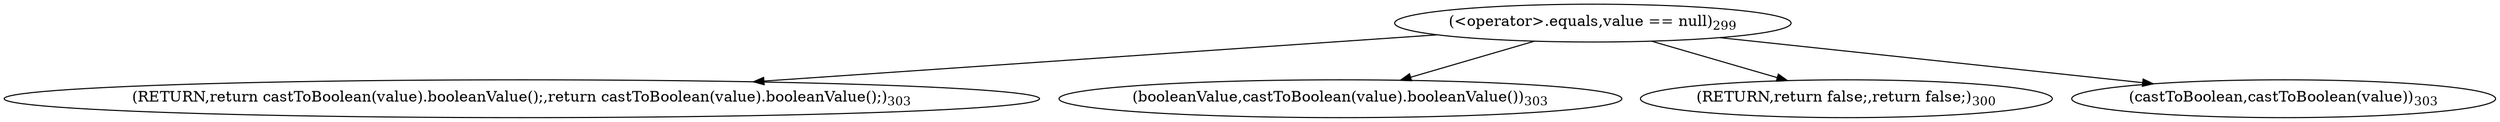 digraph "getBooleanValue" {  
"948" [label = <(RETURN,return castToBoolean(value).booleanValue();,return castToBoolean(value).booleanValue();)<SUB>303</SUB>> ]
"942" [label = <(&lt;operator&gt;.equals,value == null)<SUB>299</SUB>> ]
"949" [label = <(booleanValue,castToBoolean(value).booleanValue())<SUB>303</SUB>> ]
"946" [label = <(RETURN,return false;,return false;)<SUB>300</SUB>> ]
"950" [label = <(castToBoolean,castToBoolean(value))<SUB>303</SUB>> ]
  "942" -> "946" 
  "942" -> "950" 
  "942" -> "948" 
  "942" -> "949" 
}
